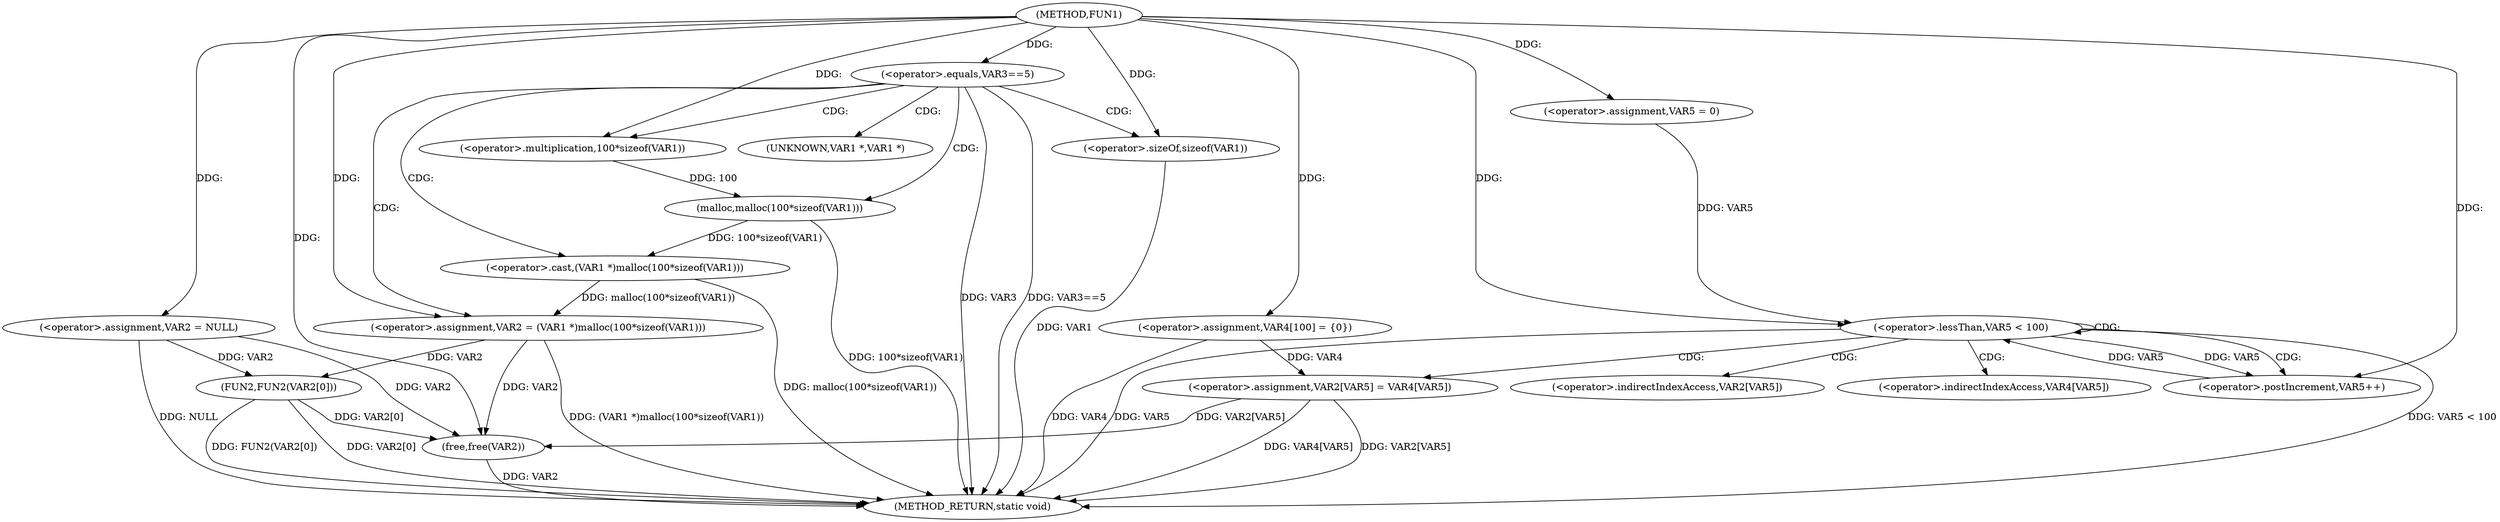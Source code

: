 digraph FUN1 {  
"1000100" [label = "(METHOD,FUN1)" ]
"1000149" [label = "(METHOD_RETURN,static void)" ]
"1000103" [label = "(<operator>.assignment,VAR2 = NULL)" ]
"1000107" [label = "(<operator>.equals,VAR3==5)" ]
"1000111" [label = "(<operator>.assignment,VAR2 = (VAR1 *)malloc(100*sizeof(VAR1)))" ]
"1000113" [label = "(<operator>.cast,(VAR1 *)malloc(100*sizeof(VAR1)))" ]
"1000115" [label = "(malloc,malloc(100*sizeof(VAR1)))" ]
"1000116" [label = "(<operator>.multiplication,100*sizeof(VAR1))" ]
"1000118" [label = "(<operator>.sizeOf,sizeof(VAR1))" ]
"1000122" [label = "(<operator>.assignment,VAR4[100] = {0})" ]
"1000127" [label = "(<operator>.assignment,VAR5 = 0)" ]
"1000130" [label = "(<operator>.lessThan,VAR5 < 100)" ]
"1000133" [label = "(<operator>.postIncrement,VAR5++)" ]
"1000136" [label = "(<operator>.assignment,VAR2[VAR5] = VAR4[VAR5])" ]
"1000143" [label = "(FUN2,FUN2(VAR2[0]))" ]
"1000147" [label = "(free,free(VAR2))" ]
"1000114" [label = "(UNKNOWN,VAR1 *,VAR1 *)" ]
"1000137" [label = "(<operator>.indirectIndexAccess,VAR2[VAR5])" ]
"1000140" [label = "(<operator>.indirectIndexAccess,VAR4[VAR5])" ]
  "1000130" -> "1000149"  [ label = "DDG: VAR5 < 100"] 
  "1000107" -> "1000149"  [ label = "DDG: VAR3"] 
  "1000107" -> "1000149"  [ label = "DDG: VAR3==5"] 
  "1000103" -> "1000149"  [ label = "DDG: NULL"] 
  "1000122" -> "1000149"  [ label = "DDG: VAR4"] 
  "1000136" -> "1000149"  [ label = "DDG: VAR4[VAR5]"] 
  "1000113" -> "1000149"  [ label = "DDG: malloc(100*sizeof(VAR1))"] 
  "1000147" -> "1000149"  [ label = "DDG: VAR2"] 
  "1000111" -> "1000149"  [ label = "DDG: (VAR1 *)malloc(100*sizeof(VAR1))"] 
  "1000118" -> "1000149"  [ label = "DDG: VAR1"] 
  "1000136" -> "1000149"  [ label = "DDG: VAR2[VAR5]"] 
  "1000130" -> "1000149"  [ label = "DDG: VAR5"] 
  "1000143" -> "1000149"  [ label = "DDG: VAR2[0]"] 
  "1000143" -> "1000149"  [ label = "DDG: FUN2(VAR2[0])"] 
  "1000115" -> "1000149"  [ label = "DDG: 100*sizeof(VAR1)"] 
  "1000100" -> "1000103"  [ label = "DDG: "] 
  "1000100" -> "1000107"  [ label = "DDG: "] 
  "1000113" -> "1000111"  [ label = "DDG: malloc(100*sizeof(VAR1))"] 
  "1000100" -> "1000111"  [ label = "DDG: "] 
  "1000115" -> "1000113"  [ label = "DDG: 100*sizeof(VAR1)"] 
  "1000116" -> "1000115"  [ label = "DDG: 100"] 
  "1000100" -> "1000116"  [ label = "DDG: "] 
  "1000100" -> "1000118"  [ label = "DDG: "] 
  "1000100" -> "1000122"  [ label = "DDG: "] 
  "1000100" -> "1000127"  [ label = "DDG: "] 
  "1000133" -> "1000130"  [ label = "DDG: VAR5"] 
  "1000127" -> "1000130"  [ label = "DDG: VAR5"] 
  "1000100" -> "1000130"  [ label = "DDG: "] 
  "1000130" -> "1000133"  [ label = "DDG: VAR5"] 
  "1000100" -> "1000133"  [ label = "DDG: "] 
  "1000122" -> "1000136"  [ label = "DDG: VAR4"] 
  "1000103" -> "1000143"  [ label = "DDG: VAR2"] 
  "1000111" -> "1000143"  [ label = "DDG: VAR2"] 
  "1000103" -> "1000147"  [ label = "DDG: VAR2"] 
  "1000143" -> "1000147"  [ label = "DDG: VAR2[0]"] 
  "1000111" -> "1000147"  [ label = "DDG: VAR2"] 
  "1000136" -> "1000147"  [ label = "DDG: VAR2[VAR5]"] 
  "1000100" -> "1000147"  [ label = "DDG: "] 
  "1000107" -> "1000116"  [ label = "CDG: "] 
  "1000107" -> "1000114"  [ label = "CDG: "] 
  "1000107" -> "1000115"  [ label = "CDG: "] 
  "1000107" -> "1000113"  [ label = "CDG: "] 
  "1000107" -> "1000118"  [ label = "CDG: "] 
  "1000107" -> "1000111"  [ label = "CDG: "] 
  "1000130" -> "1000137"  [ label = "CDG: "] 
  "1000130" -> "1000130"  [ label = "CDG: "] 
  "1000130" -> "1000133"  [ label = "CDG: "] 
  "1000130" -> "1000136"  [ label = "CDG: "] 
  "1000130" -> "1000140"  [ label = "CDG: "] 
}
